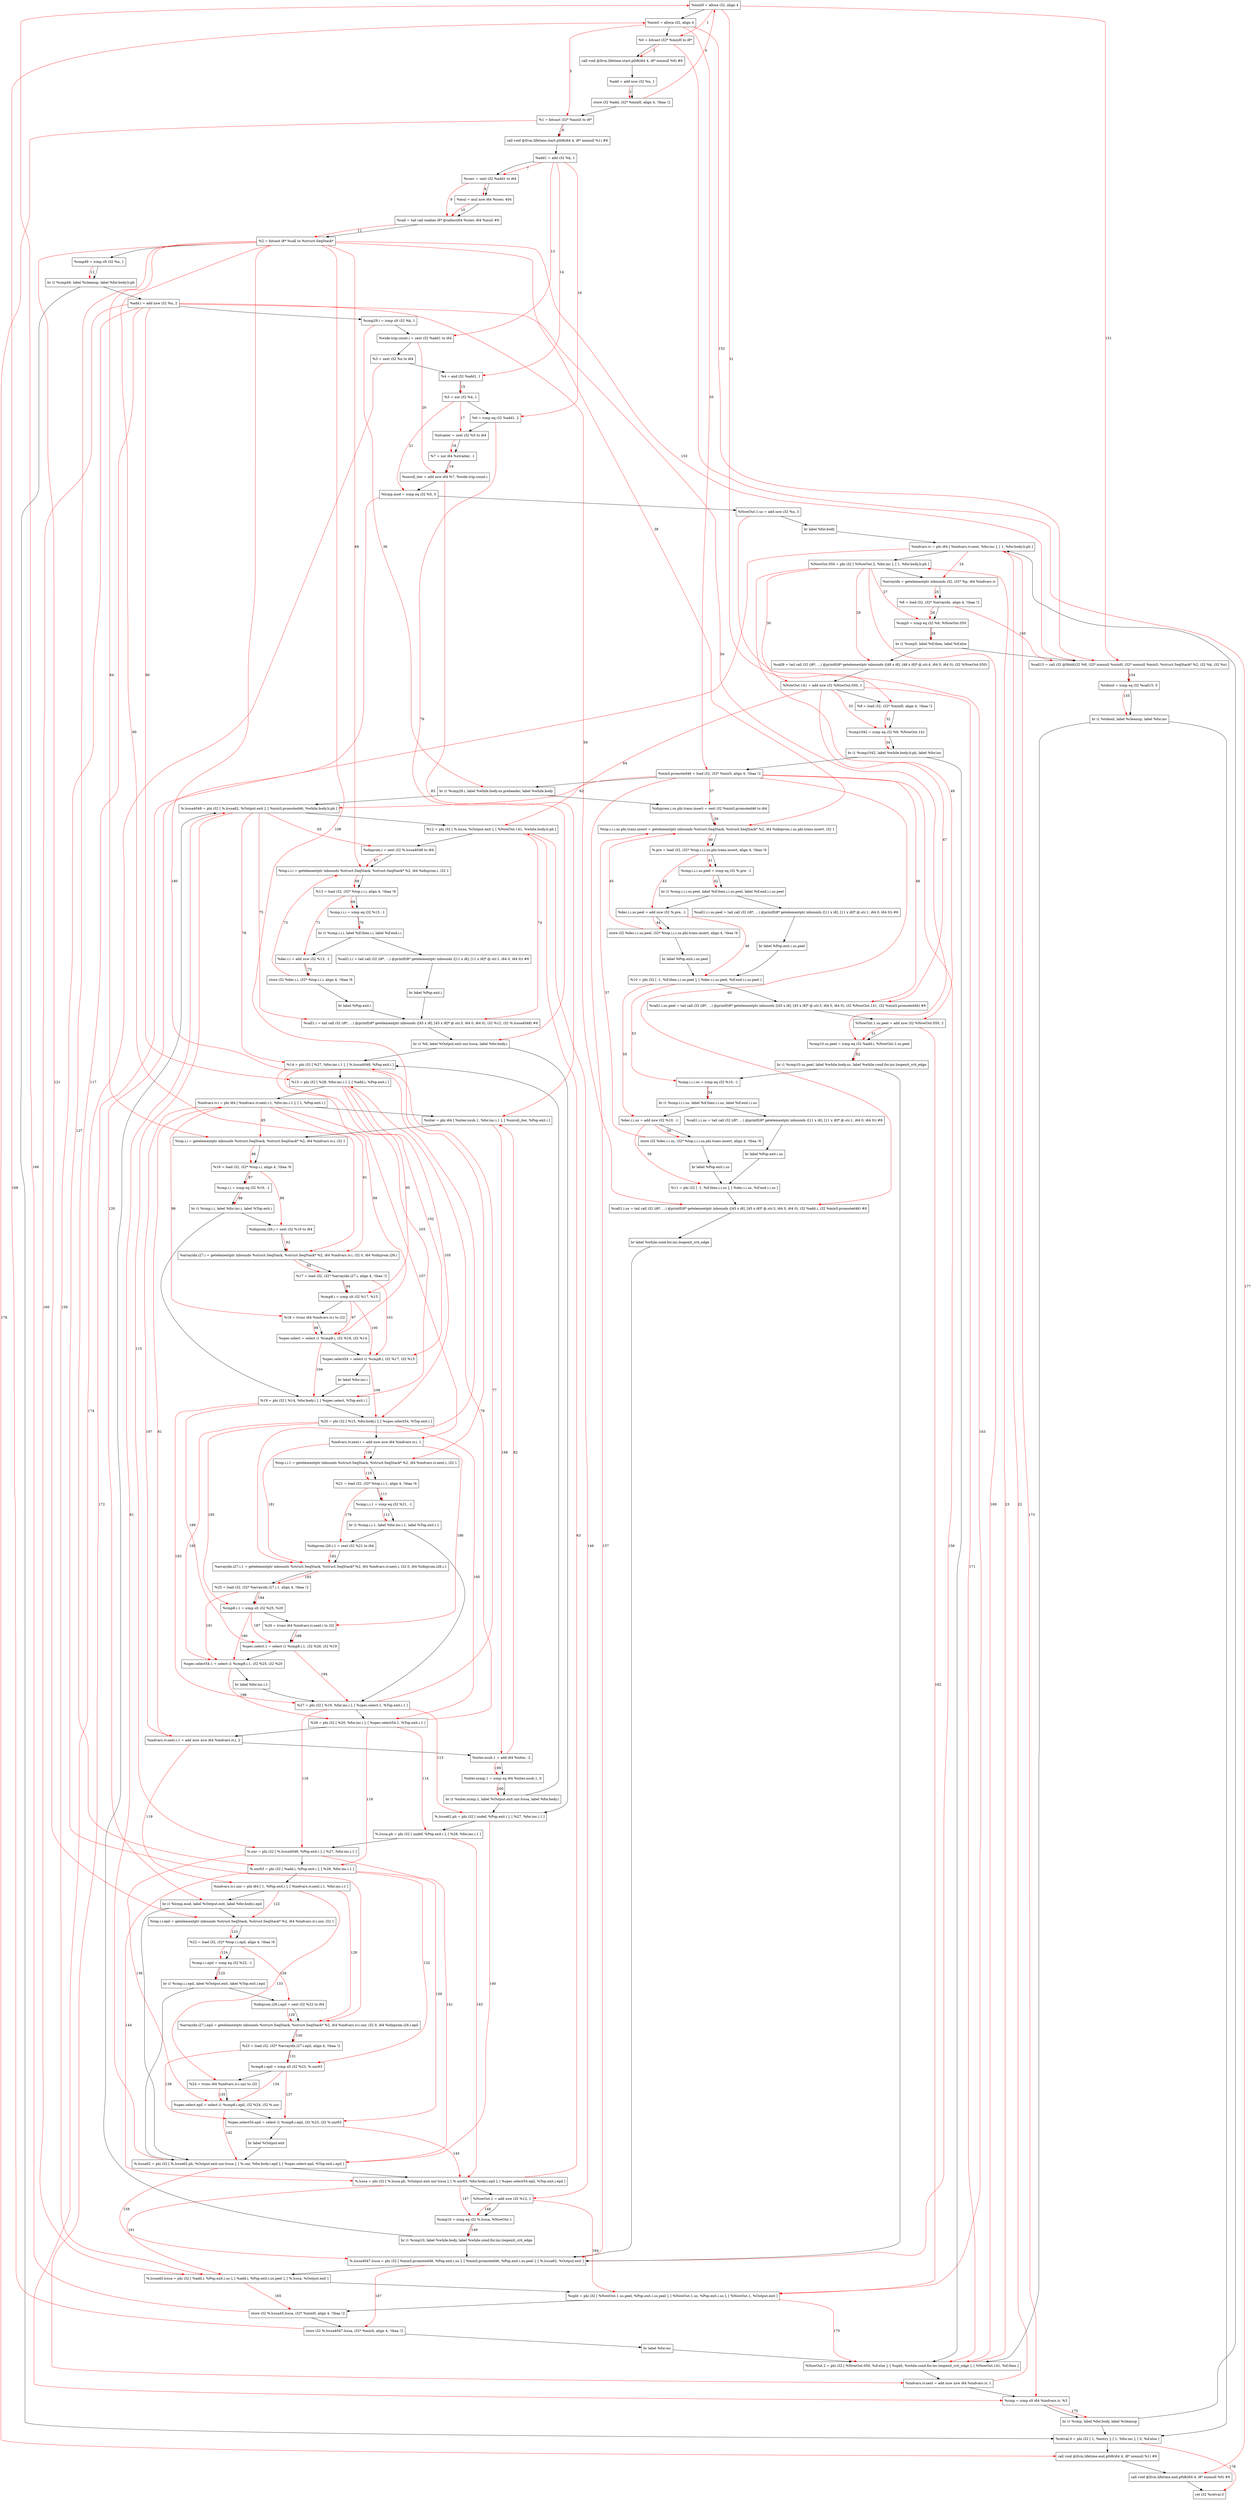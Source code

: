 digraph "CDFG for'func' function" {
	Node0x55568afcc6e8[shape=record, label="  %minH = alloca i32, align 4"]
	Node0x55568afcc3e8[shape=record, label="  %minS = alloca i32, align 4"]
	Node0x55568afcc558[shape=record, label="  %0 = bitcast i32* %minH to i8*"]
	Node0x55568afcf118[shape=record, label="  call void @llvm.lifetime.start.p0i8(i64 4, i8* nonnull %0) #6"]
	Node0x55568afcf1f0[shape=record, label="  %add = add nsw i32 %n, 1"]
	Node0x55568afcf260[shape=record, label="  store i32 %add, i32* %minH, align 4, !tbaa !2"]
	Node0x55568afcf2c8[shape=record, label="  %1 = bitcast i32* %minS to i8*"]
	Node0x55568afcf398[shape=record, label="  call void @llvm.lifetime.start.p0i8(i64 4, i8* nonnull %1) #6"]
	Node0x55568afcf470[shape=record, label="  %add1 = add i32 %k, 1"]
	Node0x55568afcf4c8[shape=record, label="  %conv = sext i32 %add1 to i64"]
	Node0x55568afcf540[shape=record, label="  %mul = mul nsw i64 %conv, 404"]
	Node0x55568afcf7a8[shape=record, label="  %call = tail call noalias i8* @calloc(i64 %conv, i64 %mul) #6"]
	Node0x55568afcf888[shape=record, label="  %2 = bitcast i8* %call to %struct.SeqStack*"]
	Node0x55568afcf930[shape=record, label="  %cmp49 = icmp slt i32 %n, 1"]
	Node0x55568afcfc28[shape=record, label="  br i1 %cmp49, label %cleanup, label %for.body.lr.ph"]
	Node0x55568afcfca0[shape=record, label="  %add.i = add nsw i32 %n, 2"]
	Node0x55568afcfd30[shape=record, label="  %cmp29.i = icmp slt i32 %k, 1"]
	Node0x55568afcfb98[shape=record, label="  %wide.trip.count.i = zext i32 %add1 to i64"]
	Node0x55568afcfe08[shape=record, label="  %3 = sext i32 %n to i64"]
	Node0x55568afcfe80[shape=record, label="  %4 = and i32 %add1, 1"]
	Node0x55568afcff40[shape=record, label="  %5 = xor i32 %4, 1"]
	Node0x55568afcffb0[shape=record, label="  %6 = icmp eq i32 %add1, 2"]
	Node0x55568afd0008[shape=record, label="  %xtraiter = zext i32 %5 to i64"]
	Node0x55568afd0080[shape=record, label="  %7 = xor i64 %xtraiter, -1"]
	Node0x55568afd0150[shape=record, label="  %unroll_iter = add nsw i64 %7, %wide.trip.count.i"]
	Node0x55568afd01c0[shape=record, label="  %lcmp.mod = icmp eq i32 %5, 0"]
	Node0x55568afd0230[shape=record, label="  %NowOut.1.us = add nsw i32 %n, 3"]
	Node0x55568afd0398[shape=record, label="  br label %for.body"]
	Node0x55568afd04e8[shape=record, label="  %indvars.iv = phi i64 [ %indvars.iv.next, %for.inc ], [ 1, %for.body.lr.ph ]"]
	Node0x55568afd0678[shape=record, label="  %NowOut.050 = phi i32 [ %NowOut.2, %for.inc ], [ 1, %for.body.lr.ph ]"]
	Node0x55568afd0a90[shape=record, label="  %arrayidx = getelementptr inbounds i32, i32* %p, i64 %indvars.iv"]
	Node0x55568afd0b28[shape=record, label="  %8 = load i32, i32* %arrayidx, align 4, !tbaa !2"]
	Node0x55568afd0c30[shape=record, label="  %cmp5 = icmp eq i32 %8, %NowOut.050"]
	Node0x55568afd0e28[shape=record, label="  br i1 %cmp5, label %if.then, label %if.else"]
	Node0x55568afd0f58[shape=record, label="  %call9 = tail call i32 (i8*, ...) @printf(i8* getelementptr inbounds ([48 x i8], [48 x i8]* @.str.4, i64 0, i64 0), i32 %NowOut.050)"]
	Node0x55568afc9600[shape=record, label="  %NowOut.141 = add nsw i32 %NowOut.050, 1"]
	Node0x55568afd0cc8[shape=record, label="  %9 = load i32, i32* %minH, align 4, !tbaa !2"]
	Node0x55568afc96a0[shape=record, label="  %cmp1042 = icmp eq i32 %9, %NowOut.141"]
	Node0x55568afc9878[shape=record, label="  br i1 %cmp1042, label %while.body.lr.ph, label %for.inc"]
	Node0x55568afc97c8[shape=record, label="  %minS.promoted46 = load i32, i32* %minS, align 4, !tbaa !2"]
	Node0x55568afc9af8[shape=record, label="  br i1 %cmp29.i, label %while.body.us.preheader, label %while.body"]
	Node0x55568afc99b8[shape=record, label="  %idxprom.i.us.phi.trans.insert = sext i32 %minS.promoted46 to i64"]
	Node0x55568afc9c58[shape=record, label="  %top.i.i.i.us.phi.trans.insert = getelementptr inbounds %struct.SeqStack, %struct.SeqStack* %2, i64 %idxprom.i.us.phi.trans.insert, i32 1"]
	Node0x55568afc9d08[shape=record, label="  %.pre = load i32, i32* %top.i.i.i.us.phi.trans.insert, align 4, !tbaa !6"]
	Node0x55568afc9d80[shape=record, label="  %cmp.i.i.i.us.peel = icmp eq i32 %.pre, -1"]
	Node0x55568afca008[shape=record, label="  br i1 %cmp.i.i.i.us.peel, label %if.then.i.i.us.peel, label %if.end.i.i.us.peel"]
	Node0x55568afca080[shape=record, label="  %dec.i.i.us.peel = add nsw i32 %.pre, -1"]
	Node0x55568afca120[shape=record, label="  store i32 %dec.i.i.us.peel, i32* %top.i.i.i.us.phi.trans.insert, align 4, !tbaa !6"]
	Node0x55568afca1d8[shape=record, label="  br label %Pop.exit.i.us.peel"]
	Node0x55568afca250[shape=record, label="  %call1.i.i.us.peel = tail call i32 (i8*, ...) @printf(i8* getelementptr inbounds ([11 x i8], [11 x i8]* @.str.1, i64 0, i64 0)) #6"]
	Node0x55568afc9e58[shape=record, label="  br label %Pop.exit.i.us.peel"]
	Node0x55568afca3a8[shape=record, label="  %10 = phi i32 [ -1, %if.then.i.i.us.peel ], [ %dec.i.i.us.peel, %if.end.i.i.us.peel ]"]
	Node0x55568afca4a0[shape=record, label="  %call1.i.us.peel = tail call i32 (i8*, ...) @printf(i8* getelementptr inbounds ([45 x i8], [45 x i8]* @.str.3, i64 0, i64 0), i32 %NowOut.141, i32 %minS.promoted46) #6"]
	Node0x55568afca570[shape=record, label="  %NowOut.1.us.peel = add nsw i32 %NowOut.050, 2"]
	Node0x55568afd3070[shape=record, label="  %cmp10.us.peel = icmp eq i32 %add.i, %NowOut.1.us.peel"]
	Node0x55568afd38b8[shape=record, label="  br i1 %cmp10.us.peel, label %while.body.us, label %while.cond.for.inc.loopexit_crit_edge"]
	Node0x55568afd3930[shape=record, label="  %cmp.i.i.i.us = icmp eq i32 %10, -1"]
	Node0x55568afd3ab8[shape=record, label="  br i1 %cmp.i.i.i.us, label %if.then.i.i.us, label %if.end.i.i.us"]
	Node0x55568afd3b30[shape=record, label="  %dec.i.i.us = add nsw i32 %10, -1"]
	Node0x55568afd3c30[shape=record, label="  store i32 %dec.i.i.us, i32* %top.i.i.i.us.phi.trans.insert, align 4, !tbaa !6"]
	Node0x55568afd3ce8[shape=record, label="  br label %Pop.exit.i.us"]
	Node0x55568afd3d60[shape=record, label="  %call1.i.i.us = tail call i32 (i8*, ...) @printf(i8* getelementptr inbounds ([11 x i8], [11 x i8]* @.str.1, i64 0, i64 0)) #6"]
	Node0x55568afc9f58[shape=record, label="  br label %Pop.exit.i.us"]
	Node0x55568afd3e28[shape=record, label="  %11 = phi i32 [ -1, %if.then.i.i.us ], [ %dec.i.i.us, %if.end.i.i.us ]"]
	Node0x55568afd3f50[shape=record, label="  %call1.i.us = tail call i32 (i8*, ...) @printf(i8* getelementptr inbounds ([45 x i8], [45 x i8]* @.str.3, i64 0, i64 0), i32 %add.i, i32 %minS.promoted46) #6"]
	Node0x55568afd3a28[shape=record, label="  br label %while.cond.for.inc.loopexit_crit_edge"]
	Node0x55568afd41b8[shape=record, label="  %.lcssa4048 = phi i32 [ %.lcssa62, %Output.exit ], [ %minS.promoted46, %while.body.lr.ph ]"]
	Node0x55568afd4318[shape=record, label="  %12 = phi i32 [ %.lcssa, %Output.exit ], [ %NowOut.141, %while.body.lr.ph ]"]
	Node0x55568afd43c8[shape=record, label="  %idxprom.i = sext i32 %.lcssa4048 to i64"]
	Node0x55568afd4458[shape=record, label="  %top.i.i.i = getelementptr inbounds %struct.SeqStack, %struct.SeqStack* %2, i64 %idxprom.i, i32 1"]
	Node0x55568afd44c8[shape=record, label="  %13 = load i32, i32* %top.i.i.i, align 4, !tbaa !6"]
	Node0x55568afd4540[shape=record, label="  %cmp.i.i.i = icmp eq i32 %13, -1"]
	Node0x55568afd47b8[shape=record, label="  br i1 %cmp.i.i.i, label %if.then.i.i, label %if.end.i.i"]
	Node0x55568afd4850[shape=record, label="  %call1.i.i = tail call i32 (i8*, ...) @printf(i8* getelementptr inbounds ([11 x i8], [11 x i8]* @.str.1, i64 0, i64 0)) #6"]
	Node0x55568afd49d8[shape=record, label="  br label %Pop.exit.i"]
	Node0x55568afd4a50[shape=record, label="  %dec.i.i = add nsw i32 %13, -1"]
	Node0x55568afd4ac0[shape=record, label="  store i32 %dec.i.i, i32* %top.i.i.i, align 4, !tbaa !6"]
	Node0x55568afd4728[shape=record, label="  br label %Pop.exit.i"]
	Node0x55568afc19d0[shape=record, label="  %call1.i = tail call i32 (i8*, ...) @printf(i8* getelementptr inbounds ([45 x i8], [45 x i8]* @.str.3, i64 0, i64 0), i32 %12, i32 %.lcssa4048) #6"]
	Node0x55568afc1c58[shape=record, label="  br i1 %6, label %Output.exit.unr-lcssa, label %for.body.i"]
	Node0x55568afc1d98[shape=record, label="  %14 = phi i32 [ %27, %for.inc.i.1 ], [ %.lcssa4048, %Pop.exit.i ]"]
	Node0x55568afc1ea8[shape=record, label="  %15 = phi i32 [ %28, %for.inc.i.1 ], [ %add.i, %Pop.exit.i ]"]
	Node0x55568afc2058[shape=record, label="  %indvars.iv.i = phi i64 [ %indvars.iv.next.i.1, %for.inc.i.1 ], [ 1, %Pop.exit.i ]"]
	Node0x55568afc21b8[shape=record, label="  %niter = phi i64 [ %niter.nsub.1, %for.inc.i.1 ], [ %unroll_iter, %Pop.exit.i ]"]
	Node0x55568afc22b8[shape=record, label="  %top.i.i = getelementptr inbounds %struct.SeqStack, %struct.SeqStack* %2, i64 %indvars.iv.i, i32 1"]
	Node0x55568afc2348[shape=record, label="  %16 = load i32, i32* %top.i.i, align 4, !tbaa !6"]
	Node0x55568afc23c0[shape=record, label="  %cmp.i.i = icmp eq i32 %16, -1"]
	Node0x55568afd0bb8[shape=record, label="  br i1 %cmp.i.i, label %for.inc.i, label %Top.exit.i"]
	Node0x55568afc2598[shape=record, label="  %idxprom.i26.i = sext i32 %16 to i64"]
	Node0x55568afc2670[shape=record, label="  %arrayidx.i27.i = getelementptr inbounds %struct.SeqStack, %struct.SeqStack* %2, i64 %indvars.iv.i, i32 0, i64 %idxprom.i26.i"]
	Node0x55568afc2708[shape=record, label="  %17 = load i32, i32* %arrayidx.i27.i, align 4, !tbaa !2"]
	Node0x55568afd6750[shape=record, label="  %cmp8.i = icmp slt i32 %17, %15"]
	Node0x55568afd67c8[shape=record, label="  %18 = trunc i64 %indvars.iv.i to i32"]
	Node0x55568afd6858[shape=record, label="  %spec.select = select i1 %cmp8.i, i32 %18, i32 %14"]
	Node0x55568afd6918[shape=record, label="  %spec.select54 = select i1 %cmp8.i, i32 %17, i32 %15"]
	Node0x55568afd69a8[shape=record, label="  br label %for.inc.i"]
	Node0x55568afd69f8[shape=record, label="  %19 = phi i32 [ %14, %for.body.i ], [ %spec.select, %Top.exit.i ]"]
	Node0x55568afd6a98[shape=record, label="  %20 = phi i32 [ %15, %for.body.i ], [ %spec.select54, %Top.exit.i ]"]
	Node0x55568afd6b90[shape=record, label="  %indvars.iv.next.i = add nuw nsw i64 %indvars.iv.i, 1"]
	Node0x55568afd6ca8[shape=record, label="  %top.i.i.1 = getelementptr inbounds %struct.SeqStack, %struct.SeqStack* %2, i64 %indvars.iv.next.i, i32 1"]
	Node0x55568afc24b8[shape=record, label="  %21 = load i32, i32* %top.i.i.1, align 4, !tbaa !6"]
	Node0x55568afd6d30[shape=record, label="  %cmp.i.i.1 = icmp eq i32 %21, -1"]
	Node0x55568afd6e98[shape=record, label="  br i1 %cmp.i.i.1, label %for.inc.i.1, label %Top.exit.i.1"]
	Node0x55568afd6f18[shape=record, label="  %.lcssa62.ph = phi i32 [ undef, %Pop.exit.i ], [ %27, %for.inc.i.1 ]"]
	Node0x55568afd6fb8[shape=record, label="  %.lcssa.ph = phi i32 [ undef, %Pop.exit.i ], [ %28, %for.inc.i.1 ]"]
	Node0x55568afd7088[shape=record, label="  %.unr = phi i32 [ %.lcssa4048, %Pop.exit.i ], [ %27, %for.inc.i.1 ]"]
	Node0x55568afd7148[shape=record, label="  %.unr63 = phi i32 [ %add.i, %Pop.exit.i ], [ %28, %for.inc.i.1 ]"]
	Node0x55568afd7298[shape=record, label="  %indvars.iv.i.unr = phi i64 [ 1, %Pop.exit.i ], [ %indvars.iv.next.i.1, %for.inc.i.1 ]"]
	Node0x55568afd73c8[shape=record, label="  br i1 %lcmp.mod, label %Output.exit, label %for.body.i.epil"]
	Node0x55568afd7458[shape=record, label="  %top.i.i.epil = getelementptr inbounds %struct.SeqStack, %struct.SeqStack* %2, i64 %indvars.iv.i.unr, i32 1"]
	Node0x55568afd4648[shape=record, label="  %22 = load i32, i32* %top.i.i.epil, align 4, !tbaa !6"]
	Node0x55568afd74e0[shape=record, label="  %cmp.i.i.epil = icmp eq i32 %22, -1"]
	Node0x55568afd7648[shape=record, label="  br i1 %cmp.i.i.epil, label %Output.exit, label %Top.exit.i.epil"]
	Node0x55568afd75b8[shape=record, label="  %idxprom.i26.i.epil = sext i32 %22 to i64"]
	Node0x55568afd77b0[shape=record, label="  %arrayidx.i27.i.epil = getelementptr inbounds %struct.SeqStack, %struct.SeqStack* %2, i64 %indvars.iv.i.unr, i32 0, i64 %idxprom.i26.i.epil"]
	Node0x55568afd3148[shape=record, label="  %23 = load i32, i32* %arrayidx.i27.i.epil, align 4, !tbaa !2"]
	Node0x55568afd31c0[shape=record, label="  %cmp8.i.epil = icmp slt i32 %23, %.unr63"]
	Node0x55568afd3248[shape=record, label="  %24 = trunc i64 %indvars.iv.i.unr to i32"]
	Node0x55568afd32d8[shape=record, label="  %spec.select.epil = select i1 %cmp8.i.epil, i32 %24, i32 %.unr"]
	Node0x55568afd3368[shape=record, label="  %spec.select54.epil = select i1 %cmp8.i.epil, i32 %23, i32 %.unr63"]
	Node0x55568afd33c8[shape=record, label="  br label %Output.exit"]
	Node0x55568afd3448[shape=record, label="  %.lcssa62 = phi i32 [ %.lcssa62.ph, %Output.exit.unr-lcssa ], [ %.unr, %for.body.i.epil ], [ %spec.select.epil, %Top.exit.i.epil ]"]
	Node0x55568afd3508[shape=record, label="  %.lcssa = phi i32 [ %.lcssa.ph, %Output.exit.unr-lcssa ], [ %.unr63, %for.body.i.epil ], [ %spec.select54.epil, %Top.exit.i.epil ]"]
	Node0x55568afd35f0[shape=record, label="  %NowOut.1 = add nsw i32 %12, 1"]
	Node0x55568afd3660[shape=record, label="  %cmp10 = icmp eq i32 %.lcssa, %NowOut.1"]
	Node0x55568afd8468[shape=record, label="  br i1 %cmp10, label %while.body, label %while.cond.for.inc.loopexit_crit_edge"]
	Node0x55568afd85a8[shape=record, label="  %call15 = call i32 @Hold(i32 %8, i32* nonnull %minH, i32* nonnull %minS, %struct.SeqStack* %2, i32 %k, i32 %n)"]
	Node0x55568afd8680[shape=record, label="  %tobool = icmp eq i32 %call15, 0"]
	Node0x55568afd8708[shape=record, label="  br i1 %tobool, label %cleanup, label %for.inc"]
	Node0x55568afd8758[shape=record, label="  %.lcssa4047.lcssa = phi i32 [ %minS.promoted46, %Pop.exit.i.us ], [ %minS.promoted46, %Pop.exit.i.us.peel ], [ %.lcssa62, %Output.exit ]"]
	Node0x55568afd8848[shape=record, label="  %.lcssa45.lcssa = phi i32 [ %add.i, %Pop.exit.i.us ], [ %add.i, %Pop.exit.i.us.peel ], [ %.lcssa, %Output.exit ]"]
	Node0x55568afd8938[shape=record, label="  %split = phi i32 [ %NowOut.1.us.peel, %Pop.exit.i.us.peel ], [ %NowOut.1.us, %Pop.exit.i.us ], [ %NowOut.1, %Output.exit ]"]
	Node0x55568afd8a20[shape=record, label="  store i32 %.lcssa45.lcssa, i32* %minH, align 4, !tbaa !2"]
	Node0x55568afd8aa0[shape=record, label="  store i32 %.lcssa4047.lcssa, i32* %minS, align 4, !tbaa !2"]
	Node0x55568afd37f8[shape=record, label="  br label %for.inc"]
	Node0x55568afd8af8[shape=record, label="  %NowOut.2 = phi i32 [ %NowOut.050, %if.else ], [ %split, %while.cond.for.inc.loopexit_crit_edge ], [ %NowOut.141, %if.then ]"]
	Node0x55568afd8be0[shape=record, label="  %indvars.iv.next = add nuw nsw i64 %indvars.iv, 1"]
	Node0x55568afd8c50[shape=record, label="  %cmp = icmp slt i64 %indvars.iv, %3"]
	Node0x55568afd8cf8[shape=record, label="  br i1 %cmp, label %for.body, label %cleanup"]
	Node0x55568afd8d48[shape=record, label="  %retval.0 = phi i32 [ 1, %entry ], [ 1, %for.inc ], [ 0, %if.else ]"]
	Node0x55568afd8ea8[shape=record, label="  call void @llvm.lifetime.end.p0i8(i64 4, i8* nonnull %1) #6"]
	Node0x55568afd8fb8[shape=record, label="  call void @llvm.lifetime.end.p0i8(i64 4, i8* nonnull %0) #6"]
	Node0x55568afd0338[shape=record, label="  ret i32 %retval.0"]
	Node0x55568afd6e08[shape=record, label="  %idxprom.i26.i.1 = sext i32 %21 to i64"]
	Node0x55568afd90c0[shape=record, label="  %arrayidx.i27.i.1 = getelementptr inbounds %struct.SeqStack, %struct.SeqStack* %2, i64 %indvars.iv.next.i, i32 0, i64 %idxprom.i26.i.1"]
	Node0x55568afd0628[shape=record, label="  %25 = load i32, i32* %arrayidx.i27.i.1, align 4, !tbaa !2"]
	Node0x55568afd9140[shape=record, label="  %cmp8.i.1 = icmp slt i32 %25, %20"]
	Node0x55568afd0498[shape=record, label="  %26 = trunc i64 %indvars.iv.next.i to i32"]
	Node0x55568afd91f8[shape=record, label="  %spec.select.1 = select i1 %cmp8.i.1, i32 %26, i32 %19"]
	Node0x55568afd9288[shape=record, label="  %spec.select54.1 = select i1 %cmp8.i.1, i32 %25, i32 %20"]
	Node0x55568afd0d98[shape=record, label="  br label %for.inc.i.1"]
	Node0x55568afd92d8[shape=record, label="  %27 = phi i32 [ %19, %for.inc.i ], [ %spec.select.1, %Top.exit.i.1 ]"]
	Node0x55568afd9378[shape=record, label="  %28 = phi i32 [ %20, %for.inc.i ], [ %spec.select54.1, %Top.exit.i.1 ]"]
	Node0x55568afd9440[shape=record, label="  %indvars.iv.next.i.1 = add nuw nsw i64 %indvars.iv.i, 2"]
	Node0x55568afd94b0[shape=record, label="  %niter.nsub.1 = add i64 %niter, -2"]
	Node0x55568afd9520[shape=record, label="  %niter.ncmp.1 = icmp eq i64 %niter.nsub.1, 0"]
	Node0x55568afd95a8[shape=record, label="  br i1 %niter.ncmp.1, label %Output.exit.unr-lcssa, label %for.body.i"]
	Node0x55568afcc6e8 -> Node0x55568afcc3e8
	Node0x55568afcc3e8 -> Node0x55568afcc558
	Node0x55568afcc558 -> Node0x55568afcf118
	Node0x55568afcf118 -> Node0x55568afcf1f0
	Node0x55568afcf1f0 -> Node0x55568afcf260
	Node0x55568afcf260 -> Node0x55568afcf2c8
	Node0x55568afcf2c8 -> Node0x55568afcf398
	Node0x55568afcf398 -> Node0x55568afcf470
	Node0x55568afcf470 -> Node0x55568afcf4c8
	Node0x55568afcf4c8 -> Node0x55568afcf540
	Node0x55568afcf540 -> Node0x55568afcf7a8
	Node0x55568afcf7a8 -> Node0x55568afcf888
	Node0x55568afcf888 -> Node0x55568afcf930
	Node0x55568afcf930 -> Node0x55568afcfc28
	Node0x55568afcfc28 -> Node0x55568afd8d48
	Node0x55568afcfc28 -> Node0x55568afcfca0
	Node0x55568afcfca0 -> Node0x55568afcfd30
	Node0x55568afcfd30 -> Node0x55568afcfb98
	Node0x55568afcfb98 -> Node0x55568afcfe08
	Node0x55568afcfe08 -> Node0x55568afcfe80
	Node0x55568afcfe80 -> Node0x55568afcff40
	Node0x55568afcff40 -> Node0x55568afcffb0
	Node0x55568afcffb0 -> Node0x55568afd0008
	Node0x55568afd0008 -> Node0x55568afd0080
	Node0x55568afd0080 -> Node0x55568afd0150
	Node0x55568afd0150 -> Node0x55568afd01c0
	Node0x55568afd01c0 -> Node0x55568afd0230
	Node0x55568afd0230 -> Node0x55568afd0398
	Node0x55568afd0398 -> Node0x55568afd04e8
	Node0x55568afd04e8 -> Node0x55568afd0678
	Node0x55568afd0678 -> Node0x55568afd0a90
	Node0x55568afd0a90 -> Node0x55568afd0b28
	Node0x55568afd0b28 -> Node0x55568afd0c30
	Node0x55568afd0c30 -> Node0x55568afd0e28
	Node0x55568afd0e28 -> Node0x55568afd0f58
	Node0x55568afd0e28 -> Node0x55568afd85a8
	Node0x55568afd0f58 -> Node0x55568afc9600
	Node0x55568afc9600 -> Node0x55568afd0cc8
	Node0x55568afd0cc8 -> Node0x55568afc96a0
	Node0x55568afc96a0 -> Node0x55568afc9878
	Node0x55568afc9878 -> Node0x55568afc97c8
	Node0x55568afc9878 -> Node0x55568afd8af8
	Node0x55568afc97c8 -> Node0x55568afc9af8
	Node0x55568afc9af8 -> Node0x55568afc99b8
	Node0x55568afc9af8 -> Node0x55568afd41b8
	Node0x55568afc99b8 -> Node0x55568afc9c58
	Node0x55568afc9c58 -> Node0x55568afc9d08
	Node0x55568afc9d08 -> Node0x55568afc9d80
	Node0x55568afc9d80 -> Node0x55568afca008
	Node0x55568afca008 -> Node0x55568afca250
	Node0x55568afca008 -> Node0x55568afca080
	Node0x55568afca080 -> Node0x55568afca120
	Node0x55568afca120 -> Node0x55568afca1d8
	Node0x55568afca1d8 -> Node0x55568afca3a8
	Node0x55568afca250 -> Node0x55568afc9e58
	Node0x55568afc9e58 -> Node0x55568afca3a8
	Node0x55568afca3a8 -> Node0x55568afca4a0
	Node0x55568afca4a0 -> Node0x55568afca570
	Node0x55568afca570 -> Node0x55568afd3070
	Node0x55568afd3070 -> Node0x55568afd38b8
	Node0x55568afd38b8 -> Node0x55568afd3930
	Node0x55568afd38b8 -> Node0x55568afd8758
	Node0x55568afd3930 -> Node0x55568afd3ab8
	Node0x55568afd3ab8 -> Node0x55568afd3d60
	Node0x55568afd3ab8 -> Node0x55568afd3b30
	Node0x55568afd3b30 -> Node0x55568afd3c30
	Node0x55568afd3c30 -> Node0x55568afd3ce8
	Node0x55568afd3ce8 -> Node0x55568afd3e28
	Node0x55568afd3d60 -> Node0x55568afc9f58
	Node0x55568afc9f58 -> Node0x55568afd3e28
	Node0x55568afd3e28 -> Node0x55568afd3f50
	Node0x55568afd3f50 -> Node0x55568afd3a28
	Node0x55568afd3a28 -> Node0x55568afd8758
	Node0x55568afd41b8 -> Node0x55568afd4318
	Node0x55568afd4318 -> Node0x55568afd43c8
	Node0x55568afd43c8 -> Node0x55568afd4458
	Node0x55568afd4458 -> Node0x55568afd44c8
	Node0x55568afd44c8 -> Node0x55568afd4540
	Node0x55568afd4540 -> Node0x55568afd47b8
	Node0x55568afd47b8 -> Node0x55568afd4850
	Node0x55568afd47b8 -> Node0x55568afd4a50
	Node0x55568afd4850 -> Node0x55568afd49d8
	Node0x55568afd49d8 -> Node0x55568afc19d0
	Node0x55568afd4a50 -> Node0x55568afd4ac0
	Node0x55568afd4ac0 -> Node0x55568afd4728
	Node0x55568afd4728 -> Node0x55568afc19d0
	Node0x55568afc19d0 -> Node0x55568afc1c58
	Node0x55568afc1c58 -> Node0x55568afd6f18
	Node0x55568afc1c58 -> Node0x55568afc1d98
	Node0x55568afc1d98 -> Node0x55568afc1ea8
	Node0x55568afc1ea8 -> Node0x55568afc2058
	Node0x55568afc2058 -> Node0x55568afc21b8
	Node0x55568afc21b8 -> Node0x55568afc22b8
	Node0x55568afc22b8 -> Node0x55568afc2348
	Node0x55568afc2348 -> Node0x55568afc23c0
	Node0x55568afc23c0 -> Node0x55568afd0bb8
	Node0x55568afd0bb8 -> Node0x55568afd69f8
	Node0x55568afd0bb8 -> Node0x55568afc2598
	Node0x55568afc2598 -> Node0x55568afc2670
	Node0x55568afc2670 -> Node0x55568afc2708
	Node0x55568afc2708 -> Node0x55568afd6750
	Node0x55568afd6750 -> Node0x55568afd67c8
	Node0x55568afd67c8 -> Node0x55568afd6858
	Node0x55568afd6858 -> Node0x55568afd6918
	Node0x55568afd6918 -> Node0x55568afd69a8
	Node0x55568afd69a8 -> Node0x55568afd69f8
	Node0x55568afd69f8 -> Node0x55568afd6a98
	Node0x55568afd6a98 -> Node0x55568afd6b90
	Node0x55568afd6b90 -> Node0x55568afd6ca8
	Node0x55568afd6ca8 -> Node0x55568afc24b8
	Node0x55568afc24b8 -> Node0x55568afd6d30
	Node0x55568afd6d30 -> Node0x55568afd6e98
	Node0x55568afd6e98 -> Node0x55568afd92d8
	Node0x55568afd6e98 -> Node0x55568afd6e08
	Node0x55568afd6f18 -> Node0x55568afd6fb8
	Node0x55568afd6fb8 -> Node0x55568afd7088
	Node0x55568afd7088 -> Node0x55568afd7148
	Node0x55568afd7148 -> Node0x55568afd7298
	Node0x55568afd7298 -> Node0x55568afd73c8
	Node0x55568afd73c8 -> Node0x55568afd3448
	Node0x55568afd73c8 -> Node0x55568afd7458
	Node0x55568afd7458 -> Node0x55568afd4648
	Node0x55568afd4648 -> Node0x55568afd74e0
	Node0x55568afd74e0 -> Node0x55568afd7648
	Node0x55568afd7648 -> Node0x55568afd3448
	Node0x55568afd7648 -> Node0x55568afd75b8
	Node0x55568afd75b8 -> Node0x55568afd77b0
	Node0x55568afd77b0 -> Node0x55568afd3148
	Node0x55568afd3148 -> Node0x55568afd31c0
	Node0x55568afd31c0 -> Node0x55568afd3248
	Node0x55568afd3248 -> Node0x55568afd32d8
	Node0x55568afd32d8 -> Node0x55568afd3368
	Node0x55568afd3368 -> Node0x55568afd33c8
	Node0x55568afd33c8 -> Node0x55568afd3448
	Node0x55568afd3448 -> Node0x55568afd3508
	Node0x55568afd3508 -> Node0x55568afd35f0
	Node0x55568afd35f0 -> Node0x55568afd3660
	Node0x55568afd3660 -> Node0x55568afd8468
	Node0x55568afd8468 -> Node0x55568afd41b8
	Node0x55568afd8468 -> Node0x55568afd8758
	Node0x55568afd85a8 -> Node0x55568afd8680
	Node0x55568afd8680 -> Node0x55568afd8708
	Node0x55568afd8708 -> Node0x55568afd8d48
	Node0x55568afd8708 -> Node0x55568afd8af8
	Node0x55568afd8758 -> Node0x55568afd8848
	Node0x55568afd8848 -> Node0x55568afd8938
	Node0x55568afd8938 -> Node0x55568afd8a20
	Node0x55568afd8a20 -> Node0x55568afd8aa0
	Node0x55568afd8aa0 -> Node0x55568afd37f8
	Node0x55568afd37f8 -> Node0x55568afd8af8
	Node0x55568afd8af8 -> Node0x55568afd8be0
	Node0x55568afd8be0 -> Node0x55568afd8c50
	Node0x55568afd8c50 -> Node0x55568afd8cf8
	Node0x55568afd8cf8 -> Node0x55568afd04e8
	Node0x55568afd8cf8 -> Node0x55568afd8d48
	Node0x55568afd8d48 -> Node0x55568afd8ea8
	Node0x55568afd8ea8 -> Node0x55568afd8fb8
	Node0x55568afd8fb8 -> Node0x55568afd0338
	Node0x55568afd6e08 -> Node0x55568afd90c0
	Node0x55568afd90c0 -> Node0x55568afd0628
	Node0x55568afd0628 -> Node0x55568afd9140
	Node0x55568afd9140 -> Node0x55568afd0498
	Node0x55568afd0498 -> Node0x55568afd91f8
	Node0x55568afd91f8 -> Node0x55568afd9288
	Node0x55568afd9288 -> Node0x55568afd0d98
	Node0x55568afd0d98 -> Node0x55568afd92d8
	Node0x55568afd92d8 -> Node0x55568afd9378
	Node0x55568afd9378 -> Node0x55568afd9440
	Node0x55568afd9440 -> Node0x55568afd94b0
	Node0x55568afd94b0 -> Node0x55568afd9520
	Node0x55568afd9520 -> Node0x55568afd95a8
	Node0x55568afd95a8 -> Node0x55568afd6f18
	Node0x55568afd95a8 -> Node0x55568afc1d98
edge [color=red]
	Node0x55568afcc6e8 -> Node0x55568afcc558[label="1"]
	Node0x55568afcc558 -> Node0x55568afcf118[label="2"]
	Node0x55568afcf1f0 -> Node0x55568afcf260[label="3"]
	Node0x55568afcf260 -> Node0x55568afcc6e8[label="4"]
	Node0x55568afcc3e8 -> Node0x55568afcf2c8[label="5"]
	Node0x55568afcf2c8 -> Node0x55568afcf398[label="6"]
	Node0x55568afcf470 -> Node0x55568afcf4c8[label="7"]
	Node0x55568afcf4c8 -> Node0x55568afcf540[label="8"]
	Node0x55568afcf4c8 -> Node0x55568afcf7a8[label="9"]
	Node0x55568afcf540 -> Node0x55568afcf7a8[label="10"]
	Node0x55568afcf7a8 -> Node0x55568afcf888[label="11"]
	Node0x55568afcf930 -> Node0x55568afcfc28[label="12"]
	Node0x55568afcf470 -> Node0x55568afcfb98[label="13"]
	Node0x55568afcf470 -> Node0x55568afcfe80[label="14"]
	Node0x55568afcfe80 -> Node0x55568afcff40[label="15"]
	Node0x55568afcf470 -> Node0x55568afcffb0[label="16"]
	Node0x55568afcff40 -> Node0x55568afd0008[label="17"]
	Node0x55568afd0008 -> Node0x55568afd0080[label="18"]
	Node0x55568afd0080 -> Node0x55568afd0150[label="19"]
	Node0x55568afcfb98 -> Node0x55568afd0150[label="20"]
	Node0x55568afcff40 -> Node0x55568afd01c0[label="21"]
	Node0x55568afd8be0 -> Node0x55568afd04e8[label="22"]
	Node0x55568afd8af8 -> Node0x55568afd0678[label="23"]
	Node0x55568afd04e8 -> Node0x55568afd0a90[label="24"]
	Node0x55568afd0a90 -> Node0x55568afd0b28[label="25"]
	Node0x55568afd0b28 -> Node0x55568afd0c30[label="26"]
	Node0x55568afd0678 -> Node0x55568afd0c30[label="27"]
	Node0x55568afd0c30 -> Node0x55568afd0e28[label="28"]
	Node0x55568afd0678 -> Node0x55568afd0f58[label="29"]
	Node0x55568afd0678 -> Node0x55568afc9600[label="30"]
	Node0x55568afcc6e8 -> Node0x55568afd0cc8[label="31"]
	Node0x55568afd0cc8 -> Node0x55568afc96a0[label="32"]
	Node0x55568afc9600 -> Node0x55568afc96a0[label="33"]
	Node0x55568afc96a0 -> Node0x55568afc9878[label="34"]
	Node0x55568afcc3e8 -> Node0x55568afc97c8[label="35"]
	Node0x55568afcfd30 -> Node0x55568afc9af8[label="36"]
	Node0x55568afc97c8 -> Node0x55568afc99b8[label="37"]
	Node0x55568afcf888 -> Node0x55568afc9c58[label="38"]
	Node0x55568afc99b8 -> Node0x55568afc9c58[label="39"]
	Node0x55568afc9c58 -> Node0x55568afc9d08[label="40"]
	Node0x55568afc9d08 -> Node0x55568afc9d80[label="41"]
	Node0x55568afc9d80 -> Node0x55568afca008[label="42"]
	Node0x55568afc9d08 -> Node0x55568afca080[label="43"]
	Node0x55568afca080 -> Node0x55568afca120[label="44"]
	Node0x55568afca120 -> Node0x55568afc9c58[label="45"]
	Node0x55568afca080 -> Node0x55568afca3a8[label="46"]
	Node0x55568afc9600 -> Node0x55568afca4a0[label="47"]
	Node0x55568afc97c8 -> Node0x55568afca4a0[label="48"]
	Node0x55568afd0678 -> Node0x55568afca570[label="49"]
	Node0x55568afcfca0 -> Node0x55568afd3070[label="50"]
	Node0x55568afca570 -> Node0x55568afd3070[label="51"]
	Node0x55568afd3070 -> Node0x55568afd38b8[label="52"]
	Node0x55568afca3a8 -> Node0x55568afd3930[label="53"]
	Node0x55568afd3930 -> Node0x55568afd3ab8[label="54"]
	Node0x55568afca3a8 -> Node0x55568afd3b30[label="55"]
	Node0x55568afd3b30 -> Node0x55568afd3c30[label="56"]
	Node0x55568afd3c30 -> Node0x55568afc9c58[label="57"]
	Node0x55568afd3b30 -> Node0x55568afd3e28[label="58"]
	Node0x55568afcfca0 -> Node0x55568afd3f50[label="59"]
	Node0x55568afc97c8 -> Node0x55568afd3f50[label="60"]
	Node0x55568afd3448 -> Node0x55568afd41b8[label="61"]
	Node0x55568afc97c8 -> Node0x55568afd41b8[label="62"]
	Node0x55568afd3508 -> Node0x55568afd4318[label="63"]
	Node0x55568afc9600 -> Node0x55568afd4318[label="64"]
	Node0x55568afd41b8 -> Node0x55568afd43c8[label="65"]
	Node0x55568afcf888 -> Node0x55568afd4458[label="66"]
	Node0x55568afd43c8 -> Node0x55568afd4458[label="67"]
	Node0x55568afd4458 -> Node0x55568afd44c8[label="68"]
	Node0x55568afd44c8 -> Node0x55568afd4540[label="69"]
	Node0x55568afd4540 -> Node0x55568afd47b8[label="70"]
	Node0x55568afd44c8 -> Node0x55568afd4a50[label="71"]
	Node0x55568afd4a50 -> Node0x55568afd4ac0[label="72"]
	Node0x55568afd4ac0 -> Node0x55568afd4458[label="73"]
	Node0x55568afd4318 -> Node0x55568afc19d0[label="74"]
	Node0x55568afd41b8 -> Node0x55568afc19d0[label="75"]
	Node0x55568afcffb0 -> Node0x55568afc1c58[label="76"]
	Node0x55568afd92d8 -> Node0x55568afc1d98[label="77"]
	Node0x55568afd41b8 -> Node0x55568afc1d98[label="78"]
	Node0x55568afd9378 -> Node0x55568afc1ea8[label="79"]
	Node0x55568afcfca0 -> Node0x55568afc1ea8[label="80"]
	Node0x55568afd9440 -> Node0x55568afc2058[label="81"]
	Node0x55568afd94b0 -> Node0x55568afc21b8[label="82"]
	Node0x55568afd0150 -> Node0x55568afc21b8[label="83"]
	Node0x55568afcf888 -> Node0x55568afc22b8[label="84"]
	Node0x55568afc2058 -> Node0x55568afc22b8[label="85"]
	Node0x55568afc22b8 -> Node0x55568afc2348[label="86"]
	Node0x55568afc2348 -> Node0x55568afc23c0[label="87"]
	Node0x55568afc23c0 -> Node0x55568afd0bb8[label="88"]
	Node0x55568afc2348 -> Node0x55568afc2598[label="89"]
	Node0x55568afcf888 -> Node0x55568afc2670[label="90"]
	Node0x55568afc2058 -> Node0x55568afc2670[label="91"]
	Node0x55568afc2598 -> Node0x55568afc2670[label="92"]
	Node0x55568afc2670 -> Node0x55568afc2708[label="93"]
	Node0x55568afc2708 -> Node0x55568afd6750[label="94"]
	Node0x55568afc1ea8 -> Node0x55568afd6750[label="95"]
	Node0x55568afc2058 -> Node0x55568afd67c8[label="96"]
	Node0x55568afd6750 -> Node0x55568afd6858[label="97"]
	Node0x55568afd67c8 -> Node0x55568afd6858[label="98"]
	Node0x55568afc1d98 -> Node0x55568afd6858[label="99"]
	Node0x55568afd6750 -> Node0x55568afd6918[label="100"]
	Node0x55568afc2708 -> Node0x55568afd6918[label="101"]
	Node0x55568afc1ea8 -> Node0x55568afd6918[label="102"]
	Node0x55568afc1d98 -> Node0x55568afd69f8[label="103"]
	Node0x55568afd6858 -> Node0x55568afd69f8[label="104"]
	Node0x55568afc1ea8 -> Node0x55568afd6a98[label="105"]
	Node0x55568afd6918 -> Node0x55568afd6a98[label="106"]
	Node0x55568afc2058 -> Node0x55568afd6b90[label="107"]
	Node0x55568afcf888 -> Node0x55568afd6ca8[label="108"]
	Node0x55568afd6b90 -> Node0x55568afd6ca8[label="109"]
	Node0x55568afd6ca8 -> Node0x55568afc24b8[label="110"]
	Node0x55568afc24b8 -> Node0x55568afd6d30[label="111"]
	Node0x55568afd6d30 -> Node0x55568afd6e98[label="112"]
	Node0x55568afd92d8 -> Node0x55568afd6f18[label="113"]
	Node0x55568afd9378 -> Node0x55568afd6fb8[label="114"]
	Node0x55568afd41b8 -> Node0x55568afd7088[label="115"]
	Node0x55568afd92d8 -> Node0x55568afd7088[label="116"]
	Node0x55568afcfca0 -> Node0x55568afd7148[label="117"]
	Node0x55568afd9378 -> Node0x55568afd7148[label="118"]
	Node0x55568afd9440 -> Node0x55568afd7298[label="119"]
	Node0x55568afd01c0 -> Node0x55568afd73c8[label="120"]
	Node0x55568afcf888 -> Node0x55568afd7458[label="121"]
	Node0x55568afd7298 -> Node0x55568afd7458[label="122"]
	Node0x55568afd7458 -> Node0x55568afd4648[label="123"]
	Node0x55568afd4648 -> Node0x55568afd74e0[label="124"]
	Node0x55568afd74e0 -> Node0x55568afd7648[label="125"]
	Node0x55568afd4648 -> Node0x55568afd75b8[label="126"]
	Node0x55568afcf888 -> Node0x55568afd77b0[label="127"]
	Node0x55568afd7298 -> Node0x55568afd77b0[label="128"]
	Node0x55568afd75b8 -> Node0x55568afd77b0[label="129"]
	Node0x55568afd77b0 -> Node0x55568afd3148[label="130"]
	Node0x55568afd3148 -> Node0x55568afd31c0[label="131"]
	Node0x55568afd7148 -> Node0x55568afd31c0[label="132"]
	Node0x55568afd7298 -> Node0x55568afd3248[label="133"]
	Node0x55568afd31c0 -> Node0x55568afd32d8[label="134"]
	Node0x55568afd3248 -> Node0x55568afd32d8[label="135"]
	Node0x55568afd7088 -> Node0x55568afd32d8[label="136"]
	Node0x55568afd31c0 -> Node0x55568afd3368[label="137"]
	Node0x55568afd3148 -> Node0x55568afd3368[label="138"]
	Node0x55568afd7148 -> Node0x55568afd3368[label="139"]
	Node0x55568afd6f18 -> Node0x55568afd3448[label="140"]
	Node0x55568afd7088 -> Node0x55568afd3448[label="141"]
	Node0x55568afd32d8 -> Node0x55568afd3448[label="142"]
	Node0x55568afd6fb8 -> Node0x55568afd3508[label="143"]
	Node0x55568afd7148 -> Node0x55568afd3508[label="144"]
	Node0x55568afd3368 -> Node0x55568afd3508[label="145"]
	Node0x55568afd4318 -> Node0x55568afd35f0[label="146"]
	Node0x55568afd3508 -> Node0x55568afd3660[label="147"]
	Node0x55568afd35f0 -> Node0x55568afd3660[label="148"]
	Node0x55568afd3660 -> Node0x55568afd8468[label="149"]
	Node0x55568afd0b28 -> Node0x55568afd85a8[label="150"]
	Node0x55568afcc6e8 -> Node0x55568afd85a8[label="151"]
	Node0x55568afcc3e8 -> Node0x55568afd85a8[label="152"]
	Node0x55568afcf888 -> Node0x55568afd85a8[label="153"]
	Node0x55568afd85a8 -> Node0x55568afd8680[label="154"]
	Node0x55568afd8680 -> Node0x55568afd8708[label="155"]
	Node0x55568afc97c8 -> Node0x55568afd8758[label="156"]
	Node0x55568afc97c8 -> Node0x55568afd8758[label="157"]
	Node0x55568afd3448 -> Node0x55568afd8758[label="158"]
	Node0x55568afcfca0 -> Node0x55568afd8848[label="159"]
	Node0x55568afcfca0 -> Node0x55568afd8848[label="160"]
	Node0x55568afd3508 -> Node0x55568afd8848[label="161"]
	Node0x55568afca570 -> Node0x55568afd8938[label="162"]
	Node0x55568afd0230 -> Node0x55568afd8938[label="163"]
	Node0x55568afd35f0 -> Node0x55568afd8938[label="164"]
	Node0x55568afd8848 -> Node0x55568afd8a20[label="165"]
	Node0x55568afd8a20 -> Node0x55568afcc6e8[label="166"]
	Node0x55568afd8758 -> Node0x55568afd8aa0[label="167"]
	Node0x55568afd8aa0 -> Node0x55568afcc3e8[label="168"]
	Node0x55568afd0678 -> Node0x55568afd8af8[label="169"]
	Node0x55568afd8938 -> Node0x55568afd8af8[label="170"]
	Node0x55568afc9600 -> Node0x55568afd8af8[label="171"]
	Node0x55568afd04e8 -> Node0x55568afd8be0[label="172"]
	Node0x55568afd04e8 -> Node0x55568afd8c50[label="173"]
	Node0x55568afcfe08 -> Node0x55568afd8c50[label="174"]
	Node0x55568afd8c50 -> Node0x55568afd8cf8[label="175"]
	Node0x55568afcf2c8 -> Node0x55568afd8ea8[label="176"]
	Node0x55568afcc558 -> Node0x55568afd8fb8[label="177"]
	Node0x55568afd8d48 -> Node0x55568afd0338[label="178"]
	Node0x55568afc24b8 -> Node0x55568afd6e08[label="179"]
	Node0x55568afcf888 -> Node0x55568afd90c0[label="180"]
	Node0x55568afd6b90 -> Node0x55568afd90c0[label="181"]
	Node0x55568afd6e08 -> Node0x55568afd90c0[label="182"]
	Node0x55568afd90c0 -> Node0x55568afd0628[label="183"]
	Node0x55568afd0628 -> Node0x55568afd9140[label="184"]
	Node0x55568afd6a98 -> Node0x55568afd9140[label="185"]
	Node0x55568afd6b90 -> Node0x55568afd0498[label="186"]
	Node0x55568afd9140 -> Node0x55568afd91f8[label="187"]
	Node0x55568afd0498 -> Node0x55568afd91f8[label="188"]
	Node0x55568afd69f8 -> Node0x55568afd91f8[label="189"]
	Node0x55568afd9140 -> Node0x55568afd9288[label="190"]
	Node0x55568afd0628 -> Node0x55568afd9288[label="191"]
	Node0x55568afd6a98 -> Node0x55568afd9288[label="192"]
	Node0x55568afd69f8 -> Node0x55568afd92d8[label="193"]
	Node0x55568afd91f8 -> Node0x55568afd92d8[label="194"]
	Node0x55568afd6a98 -> Node0x55568afd9378[label="195"]
	Node0x55568afd9288 -> Node0x55568afd9378[label="196"]
	Node0x55568afc2058 -> Node0x55568afd9440[label="197"]
	Node0x55568afc21b8 -> Node0x55568afd94b0[label="198"]
	Node0x55568afd94b0 -> Node0x55568afd9520[label="199"]
	Node0x55568afd9520 -> Node0x55568afd95a8[label="200"]
}
